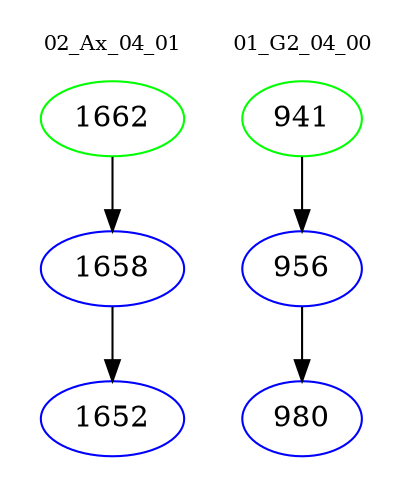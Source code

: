 digraph{
subgraph cluster_0 {
color = white
label = "02_Ax_04_01";
fontsize=10;
T0_1662 [label="1662", color="green"]
T0_1662 -> T0_1658 [color="black"]
T0_1658 [label="1658", color="blue"]
T0_1658 -> T0_1652 [color="black"]
T0_1652 [label="1652", color="blue"]
}
subgraph cluster_1 {
color = white
label = "01_G2_04_00";
fontsize=10;
T1_941 [label="941", color="green"]
T1_941 -> T1_956 [color="black"]
T1_956 [label="956", color="blue"]
T1_956 -> T1_980 [color="black"]
T1_980 [label="980", color="blue"]
}
}
